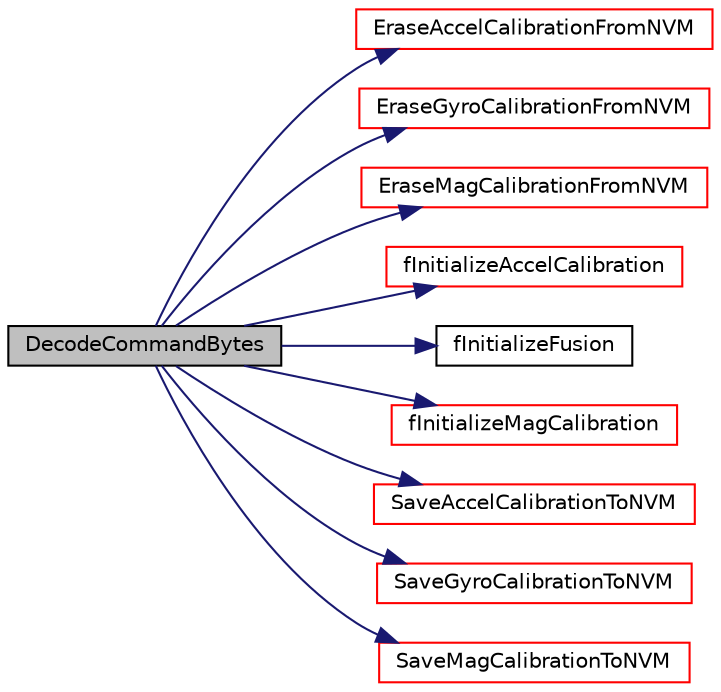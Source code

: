 digraph "DecodeCommandBytes"
{
  edge [fontname="Helvetica",fontsize="10",labelfontname="Helvetica",labelfontsize="10"];
  node [fontname="Helvetica",fontsize="10",shape=record];
  rankdir="LR";
  Node0 [label="DecodeCommandBytes",height=0.2,width=0.4,color="black", fillcolor="grey75", style="filled", fontcolor="black"];
  Node0 -> Node1 [color="midnightblue",fontsize="10",style="solid",fontname="Helvetica"];
  Node1 [label="EraseAccelCalibrationFromNVM",height=0.2,width=0.4,color="red", fillcolor="white", style="filled",URL="$calibration__storage_8c.html#a3b4a1193ece3947c38651156293a7623"];
  Node0 -> Node3 [color="midnightblue",fontsize="10",style="solid",fontname="Helvetica"];
  Node3 [label="EraseGyroCalibrationFromNVM",height=0.2,width=0.4,color="red", fillcolor="white", style="filled",URL="$calibration__storage_8c.html#a98044dd5ba8a80f7e92b4567725e5193"];
  Node0 -> Node4 [color="midnightblue",fontsize="10",style="solid",fontname="Helvetica"];
  Node4 [label="EraseMagCalibrationFromNVM",height=0.2,width=0.4,color="red", fillcolor="white", style="filled",URL="$calibration__storage_8c.html#a5004646fd5b485a74892b17e4a3af15b"];
  Node0 -> Node5 [color="midnightblue",fontsize="10",style="solid",fontname="Helvetica"];
  Node5 [label="fInitializeAccelCalibration",height=0.2,width=0.4,color="red", fillcolor="white", style="filled",URL="$precision_accelerometer_8c.html#ab8572ce21837538a984e62035db4d89e",tooltip="Initialize the accelerometer calibration functions. "];
  Node0 -> Node7 [color="midnightblue",fontsize="10",style="solid",fontname="Helvetica"];
  Node7 [label="fInitializeFusion",height=0.2,width=0.4,color="black", fillcolor="white", style="filled",URL="$fusion_8c.html#ad9cb3659204ae7a30109ceaf4d94ecec"];
  Node0 -> Node8 [color="midnightblue",fontsize="10",style="solid",fontname="Helvetica"];
  Node8 [label="fInitializeMagCalibration",height=0.2,width=0.4,color="red", fillcolor="white", style="filled",URL="$magnetic_8c.html#a0671e3b0a0f73cd25a9880f1e14d5cb0"];
  Node0 -> Node9 [color="midnightblue",fontsize="10",style="solid",fontname="Helvetica"];
  Node9 [label="SaveAccelCalibrationToNVM",height=0.2,width=0.4,color="red", fillcolor="white", style="filled",URL="$calibration__storage_8c.html#a6cbf0fc4417e3a411a9685e2a92f1816"];
  Node0 -> Node10 [color="midnightblue",fontsize="10",style="solid",fontname="Helvetica"];
  Node10 [label="SaveGyroCalibrationToNVM",height=0.2,width=0.4,color="red", fillcolor="white", style="filled",URL="$calibration__storage_8c.html#aa5684d700f135264e542f33071ed6a45"];
  Node0 -> Node11 [color="midnightblue",fontsize="10",style="solid",fontname="Helvetica"];
  Node11 [label="SaveMagCalibrationToNVM",height=0.2,width=0.4,color="red", fillcolor="white", style="filled",URL="$calibration__storage_8c.html#ad08799ac63701e755fe2414b32f69b50"];
}
